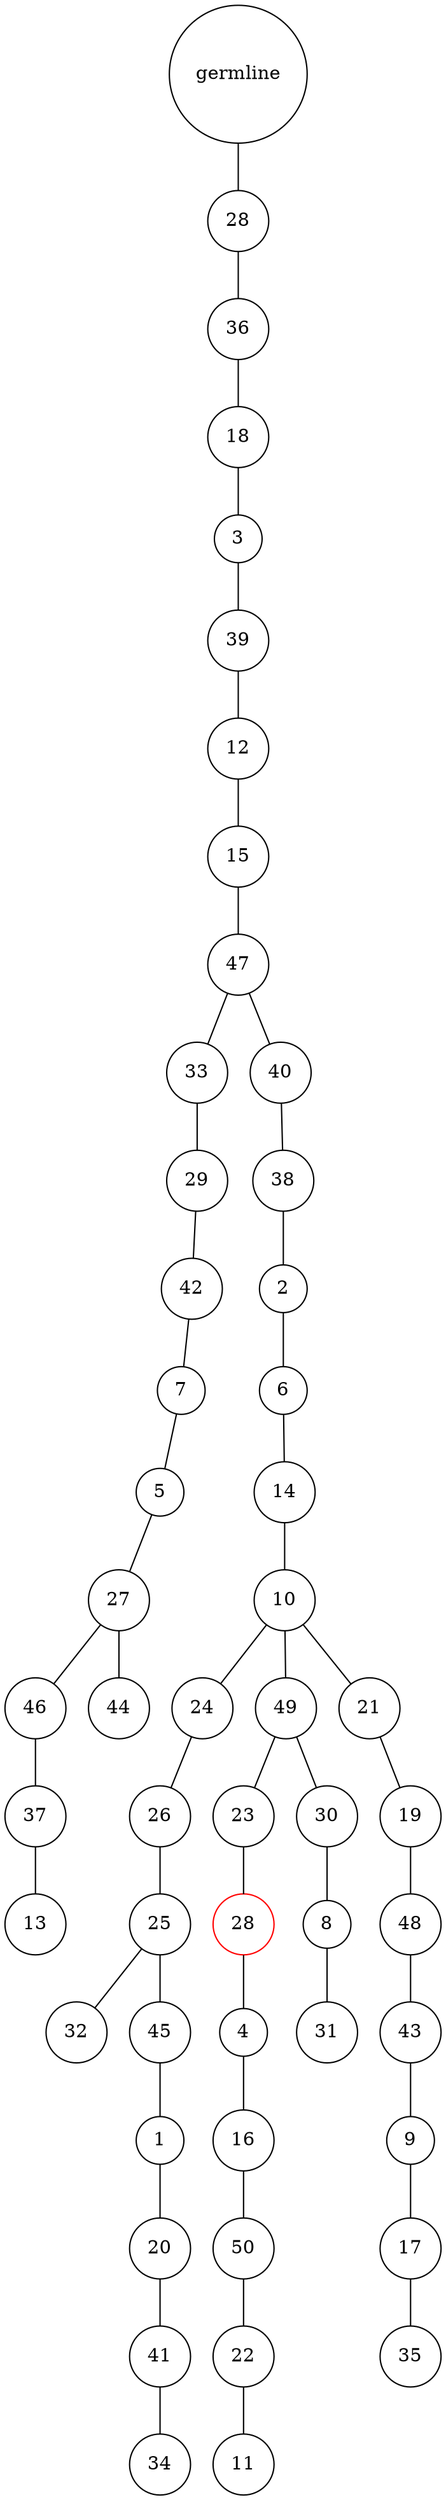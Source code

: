 graph {
	rankdir=UD;
	splines=line;
	node [shape=circle]
	"0x7f93976f76a0" [label="germline"];
	"0x7f93976f76d0" [label="28"];
	"0x7f93976f76a0" -- "0x7f93976f76d0" ;
	"0x7f93976f7700" [label="36"];
	"0x7f93976f76d0" -- "0x7f93976f7700" ;
	"0x7f93976f7730" [label="18"];
	"0x7f93976f7700" -- "0x7f93976f7730" ;
	"0x7f93976f7760" [label="3"];
	"0x7f93976f7730" -- "0x7f93976f7760" ;
	"0x7f93976f7790" [label="39"];
	"0x7f93976f7760" -- "0x7f93976f7790" ;
	"0x7f93976f77c0" [label="12"];
	"0x7f93976f7790" -- "0x7f93976f77c0" ;
	"0x7f93976f77f0" [label="15"];
	"0x7f93976f77c0" -- "0x7f93976f77f0" ;
	"0x7f93976f7820" [label="47"];
	"0x7f93976f77f0" -- "0x7f93976f7820" ;
	"0x7f93976f7850" [label="33"];
	"0x7f93976f7820" -- "0x7f93976f7850" ;
	"0x7f93976f7880" [label="29"];
	"0x7f93976f7850" -- "0x7f93976f7880" ;
	"0x7f93976f78b0" [label="42"];
	"0x7f93976f7880" -- "0x7f93976f78b0" ;
	"0x7f93976f78e0" [label="7"];
	"0x7f93976f78b0" -- "0x7f93976f78e0" ;
	"0x7f93976f7910" [label="5"];
	"0x7f93976f78e0" -- "0x7f93976f7910" ;
	"0x7f93976f7940" [label="27"];
	"0x7f93976f7910" -- "0x7f93976f7940" ;
	"0x7f93976f7970" [label="46"];
	"0x7f93976f7940" -- "0x7f93976f7970" ;
	"0x7f93976f79a0" [label="37"];
	"0x7f93976f7970" -- "0x7f93976f79a0" ;
	"0x7f93976f79d0" [label="13"];
	"0x7f93976f79a0" -- "0x7f93976f79d0" ;
	"0x7f93976f7a00" [label="44"];
	"0x7f93976f7940" -- "0x7f93976f7a00" ;
	"0x7f93976f7a30" [label="40"];
	"0x7f93976f7820" -- "0x7f93976f7a30" ;
	"0x7f93976f7a60" [label="38"];
	"0x7f93976f7a30" -- "0x7f93976f7a60" ;
	"0x7f93976f7a90" [label="2"];
	"0x7f93976f7a60" -- "0x7f93976f7a90" ;
	"0x7f93976f7ac0" [label="6"];
	"0x7f93976f7a90" -- "0x7f93976f7ac0" ;
	"0x7f93976f7af0" [label="14"];
	"0x7f93976f7ac0" -- "0x7f93976f7af0" ;
	"0x7f93976f7b20" [label="10"];
	"0x7f93976f7af0" -- "0x7f93976f7b20" ;
	"0x7f93976f7b50" [label="24"];
	"0x7f93976f7b20" -- "0x7f93976f7b50" ;
	"0x7f93976f7b80" [label="26"];
	"0x7f93976f7b50" -- "0x7f93976f7b80" ;
	"0x7f93976f7bb0" [label="25"];
	"0x7f93976f7b80" -- "0x7f93976f7bb0" ;
	"0x7f93976f7be0" [label="32"];
	"0x7f93976f7bb0" -- "0x7f93976f7be0" ;
	"0x7f93976f7c10" [label="45"];
	"0x7f93976f7bb0" -- "0x7f93976f7c10" ;
	"0x7f93976f7c40" [label="1"];
	"0x7f93976f7c10" -- "0x7f93976f7c40" ;
	"0x7f93976f7c70" [label="20"];
	"0x7f93976f7c40" -- "0x7f93976f7c70" ;
	"0x7f93976f7ca0" [label="41"];
	"0x7f93976f7c70" -- "0x7f93976f7ca0" ;
	"0x7f93976f7cd0" [label="34"];
	"0x7f93976f7ca0" -- "0x7f93976f7cd0" ;
	"0x7f93976f7d00" [label="49"];
	"0x7f93976f7b20" -- "0x7f93976f7d00" ;
	"0x7f93976f7d30" [label="23"];
	"0x7f93976f7d00" -- "0x7f93976f7d30" ;
	"0x7f93976f7d60" [label="28",color="red"];
	"0x7f93976f7d30" -- "0x7f93976f7d60" ;
	"0x7f93976f7d90" [label="4"];
	"0x7f93976f7d60" -- "0x7f93976f7d90" ;
	"0x7f93976f7dc0" [label="16"];
	"0x7f93976f7d90" -- "0x7f93976f7dc0" ;
	"0x7f93976f7df0" [label="50"];
	"0x7f93976f7dc0" -- "0x7f93976f7df0" ;
	"0x7f93976f7e20" [label="22"];
	"0x7f93976f7df0" -- "0x7f93976f7e20" ;
	"0x7f93976f7e50" [label="11"];
	"0x7f93976f7e20" -- "0x7f93976f7e50" ;
	"0x7f93976f7e80" [label="30"];
	"0x7f93976f7d00" -- "0x7f93976f7e80" ;
	"0x7f93976f7eb0" [label="8"];
	"0x7f93976f7e80" -- "0x7f93976f7eb0" ;
	"0x7f93976f7ee0" [label="31"];
	"0x7f93976f7eb0" -- "0x7f93976f7ee0" ;
	"0x7f93976f7f10" [label="21"];
	"0x7f93976f7b20" -- "0x7f93976f7f10" ;
	"0x7f93976f7f40" [label="19"];
	"0x7f93976f7f10" -- "0x7f93976f7f40" ;
	"0x7f93976f7f70" [label="48"];
	"0x7f93976f7f40" -- "0x7f93976f7f70" ;
	"0x7f93976f7fa0" [label="43"];
	"0x7f93976f7f70" -- "0x7f93976f7fa0" ;
	"0x7f93976f7fd0" [label="9"];
	"0x7f93976f7fa0" -- "0x7f93976f7fd0" ;
	"0x7f93976fe040" [label="17"];
	"0x7f93976f7fd0" -- "0x7f93976fe040" ;
	"0x7f93976fe070" [label="35"];
	"0x7f93976fe040" -- "0x7f93976fe070" ;
}

